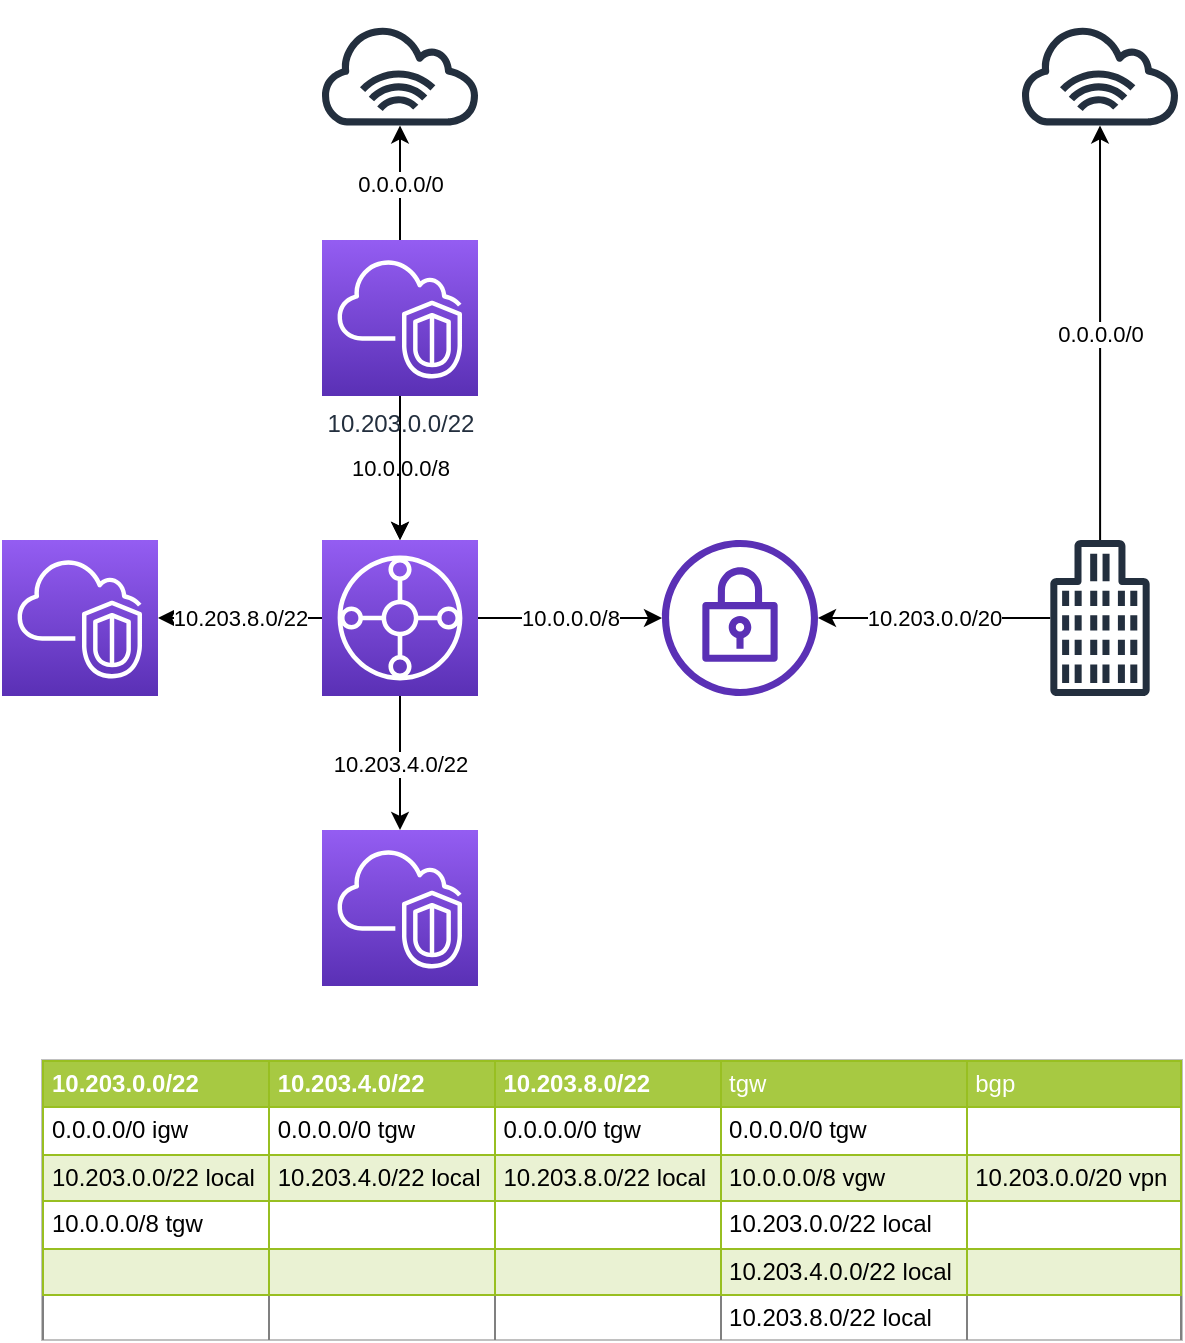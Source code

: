 <mxfile version="10.6.1" type="github"><diagram id="nmjuhioz9qNTQcczPvo4" name="Page-1"><mxGraphModel dx="2011" dy="716" grid="1" gridSize="10" guides="1" tooltips="1" connect="1" arrows="1" fold="1" page="1" pageScale="1" pageWidth="850" pageHeight="1100" math="0" shadow="0"><root><mxCell id="0"/><mxCell id="1" parent="0"/><mxCell id="kpNQSyLkRNlpxYT2mF3q-6" value="10.0.0.0/8" style="edgeStyle=orthogonalEdgeStyle;rounded=0;orthogonalLoop=1;jettySize=auto;html=1;" parent="1" source="kpNQSyLkRNlpxYT2mF3q-2" target="kpNQSyLkRNlpxYT2mF3q-3" edge="1"><mxGeometry relative="1" as="geometry"/></mxCell><mxCell id="kpNQSyLkRNlpxYT2mF3q-13" value="10.203.8.0/22" style="edgeStyle=orthogonalEdgeStyle;rounded=0;orthogonalLoop=1;jettySize=auto;html=1;" parent="1" source="kpNQSyLkRNlpxYT2mF3q-2" target="kpNQSyLkRNlpxYT2mF3q-9" edge="1"><mxGeometry relative="1" as="geometry"/></mxCell><mxCell id="kpNQSyLkRNlpxYT2mF3q-14" value="10.203.4.0/22" style="edgeStyle=orthogonalEdgeStyle;rounded=0;orthogonalLoop=1;jettySize=auto;html=1;" parent="1" source="kpNQSyLkRNlpxYT2mF3q-2" target="kpNQSyLkRNlpxYT2mF3q-11" edge="1"><mxGeometry relative="1" as="geometry"/></mxCell><mxCell id="kpNQSyLkRNlpxYT2mF3q-2" value="" style="outlineConnect=0;fontColor=#232F3E;gradientColor=#945DF2;gradientDirection=north;fillColor=#5A30B5;strokeColor=#ffffff;dashed=0;verticalLabelPosition=bottom;verticalAlign=top;align=center;html=1;fontSize=12;fontStyle=0;aspect=fixed;shape=mxgraph.aws4.resourceIcon;resIcon=mxgraph.aws4.transit_gateway;" parent="1" vertex="1"><mxGeometry x="264" y="339" width="78" height="78" as="geometry"/></mxCell><mxCell id="kpNQSyLkRNlpxYT2mF3q-3" value="" style="outlineConnect=0;fontColor=#232F3E;gradientColor=none;fillColor=#5A30B5;strokeColor=none;dashed=0;verticalLabelPosition=bottom;verticalAlign=top;align=center;html=1;fontSize=12;fontStyle=0;aspect=fixed;shape=mxgraph.aws4.vpn_gateway;" parent="1" vertex="1"><mxGeometry x="434" y="339" width="78" height="78" as="geometry"/></mxCell><mxCell id="kpNQSyLkRNlpxYT2mF3q-8" value="10.0.0.0/8" style="edgeStyle=orthogonalEdgeStyle;rounded=0;orthogonalLoop=1;jettySize=auto;html=1;" parent="1" source="kpNQSyLkRNlpxYT2mF3q-7" target="kpNQSyLkRNlpxYT2mF3q-2" edge="1"><mxGeometry relative="1" as="geometry"/></mxCell><mxCell id="kpNQSyLkRNlpxYT2mF3q-15" value="0.0.0.0/0" style="edgeStyle=orthogonalEdgeStyle;rounded=0;orthogonalLoop=1;jettySize=auto;html=1;" parent="1" source="kpNQSyLkRNlpxYT2mF3q-7" target="kpNQSyLkRNlpxYT2mF3q-21" edge="1"><mxGeometry relative="1" as="geometry"><mxPoint x="303" y="119" as="targetPoint"/></mxGeometry></mxCell><mxCell id="kpNQSyLkRNlpxYT2mF3q-23" value="" style="edgeStyle=orthogonalEdgeStyle;rounded=0;orthogonalLoop=1;jettySize=auto;html=1;" parent="1" source="kpNQSyLkRNlpxYT2mF3q-7" target="kpNQSyLkRNlpxYT2mF3q-2" edge="1"><mxGeometry relative="1" as="geometry"/></mxCell><mxCell id="kpNQSyLkRNlpxYT2mF3q-7" value="10.203.0.0/22" style="outlineConnect=0;fontColor=#232F3E;gradientColor=#945DF2;gradientDirection=north;fillColor=#5A30B5;strokeColor=#ffffff;dashed=0;verticalLabelPosition=bottom;verticalAlign=top;align=center;html=1;fontSize=12;fontStyle=0;aspect=fixed;shape=mxgraph.aws4.resourceIcon;resIcon=mxgraph.aws4.vpc;" parent="1" vertex="1"><mxGeometry x="264" y="189" width="78" height="78" as="geometry"/></mxCell><mxCell id="kpNQSyLkRNlpxYT2mF3q-9" value="" style="outlineConnect=0;fontColor=#232F3E;gradientColor=#945DF2;gradientDirection=north;fillColor=#5A30B5;strokeColor=#ffffff;dashed=0;verticalLabelPosition=bottom;verticalAlign=top;align=center;html=1;fontSize=12;fontStyle=0;aspect=fixed;shape=mxgraph.aws4.resourceIcon;resIcon=mxgraph.aws4.vpc;" parent="1" vertex="1"><mxGeometry x="104" y="339" width="78" height="78" as="geometry"/></mxCell><mxCell id="kpNQSyLkRNlpxYT2mF3q-11" value="" style="outlineConnect=0;fontColor=#232F3E;gradientColor=#945DF2;gradientDirection=north;fillColor=#5A30B5;strokeColor=#ffffff;dashed=0;verticalLabelPosition=bottom;verticalAlign=top;align=center;html=1;fontSize=12;fontStyle=0;aspect=fixed;shape=mxgraph.aws4.resourceIcon;resIcon=mxgraph.aws4.vpc;" parent="1" vertex="1"><mxGeometry x="264" y="484" width="78" height="78" as="geometry"/></mxCell><mxCell id="kpNQSyLkRNlpxYT2mF3q-17" value="10.203.0.0/20" style="edgeStyle=orthogonalEdgeStyle;rounded=0;orthogonalLoop=1;jettySize=auto;html=1;" parent="1" source="kpNQSyLkRNlpxYT2mF3q-16" target="kpNQSyLkRNlpxYT2mF3q-3" edge="1"><mxGeometry relative="1" as="geometry"/></mxCell><mxCell id="kpNQSyLkRNlpxYT2mF3q-20" value="0.0.0.0/0" style="edgeStyle=orthogonalEdgeStyle;rounded=0;orthogonalLoop=1;jettySize=auto;html=1;" parent="1" source="kpNQSyLkRNlpxYT2mF3q-16" target="kpNQSyLkRNlpxYT2mF3q-22" edge="1"><mxGeometry relative="1" as="geometry"><mxPoint x="653" y="119" as="targetPoint"/></mxGeometry></mxCell><mxCell id="kpNQSyLkRNlpxYT2mF3q-16" value="" style="outlineConnect=0;fontColor=#232F3E;gradientColor=none;fillColor=#232F3E;strokeColor=none;dashed=0;verticalLabelPosition=bottom;verticalAlign=top;align=center;html=1;fontSize=12;fontStyle=0;aspect=fixed;shape=mxgraph.aws4.office_building;" parent="1" vertex="1"><mxGeometry x="628" y="339" width="50" height="78" as="geometry"/></mxCell><mxCell id="kpNQSyLkRNlpxYT2mF3q-21" value="" style="outlineConnect=0;fontColor=#232F3E;gradientColor=none;fillColor=#232F3E;strokeColor=none;dashed=0;verticalLabelPosition=bottom;verticalAlign=top;align=center;html=1;fontSize=12;fontStyle=0;aspect=fixed;shape=mxgraph.aws4.internet_alt1;" parent="1" vertex="1"><mxGeometry x="264" y="69" width="78" height="75" as="geometry"/></mxCell><mxCell id="kpNQSyLkRNlpxYT2mF3q-22" value="" style="outlineConnect=0;fontColor=#232F3E;gradientColor=none;fillColor=#232F3E;strokeColor=none;dashed=0;verticalLabelPosition=bottom;verticalAlign=top;align=center;html=1;fontSize=12;fontStyle=0;aspect=fixed;shape=mxgraph.aws4.internet_alt1;" parent="1" vertex="1"><mxGeometry x="614" y="69" width="78" height="75" as="geometry"/></mxCell><mxCell id="kpNQSyLkRNlpxYT2mF3q-24" value="&lt;table border=&quot;1&quot; width=&quot;100%&quot; cellpadding=&quot;4&quot; style=&quot;width: 100% ; height: 100% ; border-collapse: collapse&quot;&gt;&lt;tbody&gt;&lt;tr style=&quot;background-color: #a7c942 ; color: #ffffff ; border: 1px solid #98bf21&quot;&gt;&lt;th align=&quot;left&quot;&gt;10.203.0.0/22&lt;/th&gt;&lt;th align=&quot;left&quot;&gt;10.203.4.0/22&lt;/th&gt;&lt;th align=&quot;left&quot;&gt;10.203.8.0/22&lt;/th&gt;&lt;td&gt;tgw&lt;/td&gt;&lt;td&gt;bgp&lt;/td&gt;&lt;/tr&gt;&lt;tr style=&quot;border: 1px solid #98bf21&quot;&gt;&lt;td&gt;0.0.0.0/0 igw&lt;/td&gt;&lt;td&gt;0.0.0.0/0 tgw&lt;/td&gt;&lt;td&gt;0.0.0.0/0 tgw&lt;br&gt;&lt;/td&gt;&lt;td&gt;0.0.0.0/0 tgw&lt;/td&gt;&lt;td&gt;&lt;br&gt;&lt;/td&gt;&lt;/tr&gt;&lt;tr style=&quot;background-color: #eaf2d3 ; border: 1px solid #98bf21&quot;&gt;&lt;td&gt;10.203.0.0/22 local&lt;/td&gt;&lt;td&gt;10.203.4.0/22 local&lt;/td&gt;&lt;td&gt;10.203.8.0/22 local&lt;/td&gt;&lt;td&gt;10.0.0.0/8 vgw&lt;/td&gt;&lt;td&gt;10.203.0.0/20 vpn&lt;/td&gt;&lt;/tr&gt;&lt;tr style=&quot;border: 1px solid #98bf21&quot;&gt;&lt;td&gt;&lt;span&gt;10.0.0.0/8 tgw&lt;/span&gt;&lt;/td&gt;&lt;td&gt;&lt;br&gt;&lt;/td&gt;&lt;td&gt;&lt;/td&gt;&lt;td&gt;10.203.0.0/22 local&lt;/td&gt;&lt;td&gt;&lt;br&gt;&lt;/td&gt;&lt;/tr&gt;&lt;tr style=&quot;background-color: #eaf2d3 ; border: 1px solid #98bf21&quot;&gt;&lt;td&gt;&lt;br&gt;&lt;/td&gt;&lt;td&gt;&lt;/td&gt;&lt;td&gt;&lt;/td&gt;&lt;td&gt;10.203.4.0.0/22 local&lt;/td&gt;&lt;td&gt;&lt;br&gt;&lt;/td&gt;&lt;/tr&gt;&lt;tr&gt;&lt;td&gt;&lt;br&gt;&lt;/td&gt;&lt;td&gt;&lt;br&gt;&lt;/td&gt;&lt;td&gt;&lt;br&gt;&lt;/td&gt;&lt;td&gt;10.203.8.0/22 local&lt;/td&gt;&lt;td&gt;&lt;br&gt;&lt;/td&gt;&lt;/tr&gt;&lt;/tbody&gt;&lt;/table&gt;" style="text;html=1;strokeColor=#c0c0c0;fillColor=#ffffff;overflow=fill;rounded=0;" parent="1" vertex="1"><mxGeometry x="124" y="599" width="570" height="140" as="geometry"/></mxCell></root></mxGraphModel></diagram></mxfile>